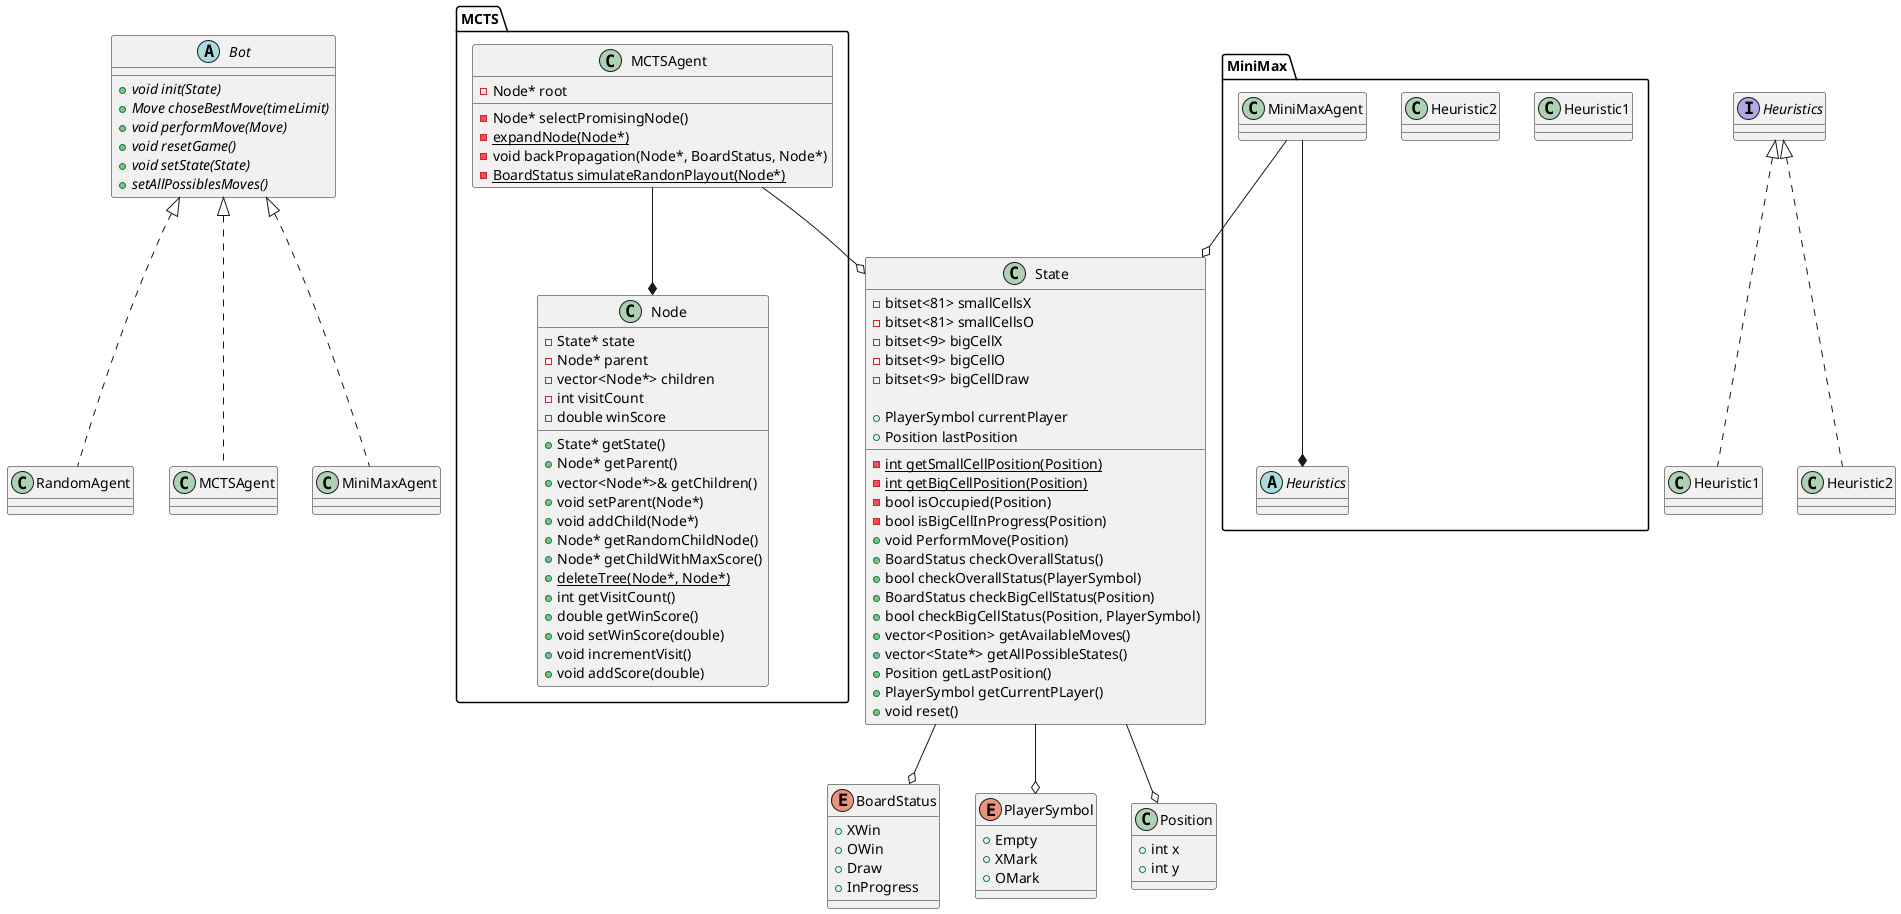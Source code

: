 @startuml classes

abstract Bot {
    {abstract} +void init(State)
    {abstract} +Move choseBestMove(timeLimit)
    {abstract} +void performMove(Move)
    {abstract} +void resetGame()
    {abstract} +void setState(State)
    {abstract} +setAllPossiblesMoves()
}

enum BoardStatus {
    + XWin
    + OWin
    + Draw
    + InProgress
}

enum PlayerSymbol {
    + Empty
    + XMark
    + OMark
}

class Position {
    + int x
    + int y
}
package MCTS {
    class MCTSAgent {
        -Node* root
        -Node* selectPromisingNode()
        -{static} expandNode(Node*)
        -void backPropagation(Node*, BoardStatus, Node*)
        -{static} BoardStatus simulateRandonPlayout(Node*)
    }
    class Node {
        -State* state
        -Node* parent
        -vector<Node*> children
        -int visitCount
        -double winScore

        +State* getState()
        +Node* getParent()
        +vector<Node*>& getChildren()
        +void setParent(Node*)
        +void addChild(Node*)
        +Node* getRandomChildNode()
        +Node* getChildWithMaxScore()
        +{static} deleteTree(Node*, Node*)
        +int getVisitCount()
        +double getWinScore()
        +void setWinScore(double)
        +void incrementVisit()
        +void addScore(double)
    }
}

MCTSAgent --* Node

class State {
    - bitset<81> smallCellsX
    - bitset<81> smallCellsO
    - bitset<9> bigCellX
    - bitset<9> bigCellO
    - bitset<9> bigCellDraw
    - {static} int getSmallCellPosition(Position)
    - {static} int getBigCellPosition(Position)
    - bool isOccupied(Position)
    - bool isBigCellInProgress(Position)

    + PlayerSymbol currentPlayer
    + Position lastPosition
    + void PerformMove(Position)
    + BoardStatus checkOverallStatus()
    + bool checkOverallStatus(PlayerSymbol)
    + BoardStatus checkBigCellStatus(Position)
    + bool checkBigCellStatus(Position, PlayerSymbol)
    + vector<Position> getAvailableMoves()
    + vector<State*> getAllPossibleStates()
    + Position getLastPosition()
    + PlayerSymbol getCurrentPLayer()
    + void reset()
}

State --o PlayerSymbol
State --o Position
State --o BoardStatus
class RandomAgent {
    
}
package MiniMax {
    abstract Heuristics {
        
    }

    class Heuristic1 {

    }

    class Heuristic2 {

    }
    MiniMaxAgent --o State
    MCTSAgent --o State
    MiniMaxAgent --* Heuristics

}

class MCTSAgent implements Bot
class MiniMaxAgent implements Bot
class RandomAgent implements Bot

class Heuristic1 implements Heuristics
class Heuristic2 implements Heuristics

@enduml